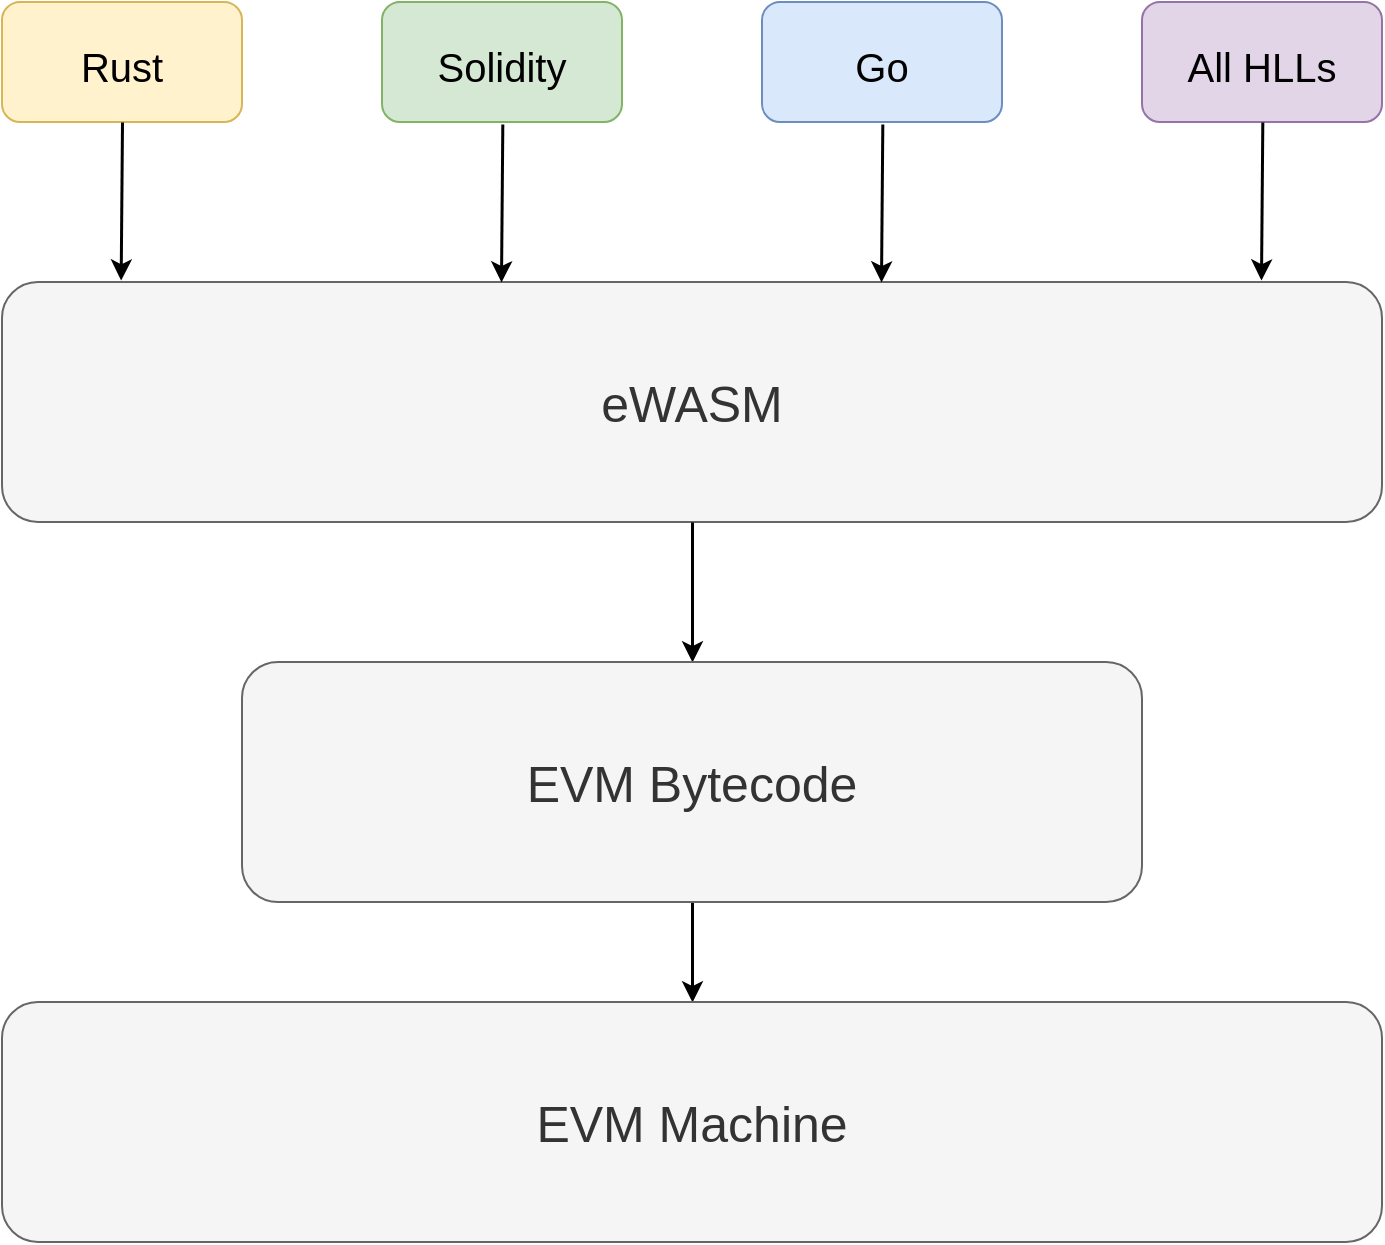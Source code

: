 <mxfile version="20.0.4" type="github">
  <diagram id="6weOOBW8WvJtmMUR40tX" name="Page-1">
    <mxGraphModel dx="1018" dy="659" grid="1" gridSize="10" guides="1" tooltips="1" connect="1" arrows="1" fold="1" page="1" pageScale="1" pageWidth="850" pageHeight="1100" math="0" shadow="0">
      <root>
        <mxCell id="0" />
        <mxCell id="1" parent="0" />
        <mxCell id="3dvKJvV3KhFOjNPK79Kx-1" value="&lt;font style=&quot;font-size: 25px;&quot;&gt;eWASM&lt;/font&gt;" style="rounded=1;whiteSpace=wrap;html=1;fillColor=#f5f5f5;fontColor=#333333;strokeColor=#666666;" vertex="1" parent="1">
          <mxGeometry x="90" y="280" width="690" height="120" as="geometry" />
        </mxCell>
        <mxCell id="3dvKJvV3KhFOjNPK79Kx-2" value="&lt;font style=&quot;font-size: 20px;&quot;&gt;Solidity&lt;/font&gt;" style="rounded=1;whiteSpace=wrap;html=1;fontSize=25;fillColor=#d5e8d4;strokeColor=#82b366;" vertex="1" parent="1">
          <mxGeometry x="280" y="140" width="120" height="60" as="geometry" />
        </mxCell>
        <mxCell id="3dvKJvV3KhFOjNPK79Kx-3" value="&lt;font style=&quot;font-size: 20px;&quot;&gt;Rust&lt;/font&gt;" style="rounded=1;whiteSpace=wrap;html=1;fontSize=25;fillColor=#fff2cc;strokeColor=#d6b656;" vertex="1" parent="1">
          <mxGeometry x="90" y="140" width="120" height="60" as="geometry" />
        </mxCell>
        <mxCell id="3dvKJvV3KhFOjNPK79Kx-4" value="&lt;font style=&quot;font-size: 20px;&quot;&gt;Go&lt;/font&gt;" style="rounded=1;whiteSpace=wrap;html=1;fontSize=25;fillColor=#dae8fc;strokeColor=#6c8ebf;" vertex="1" parent="1">
          <mxGeometry x="470" y="140" width="120" height="60" as="geometry" />
        </mxCell>
        <mxCell id="3dvKJvV3KhFOjNPK79Kx-5" value="&lt;font style=&quot;font-size: 20px;&quot;&gt;All HLLs&lt;/font&gt;" style="rounded=1;whiteSpace=wrap;html=1;fontSize=25;fillColor=#e1d5e7;strokeColor=#9673a6;" vertex="1" parent="1">
          <mxGeometry x="660" y="140" width="120" height="60" as="geometry" />
        </mxCell>
        <mxCell id="3dvKJvV3KhFOjNPK79Kx-7" value="" style="endArrow=classic;html=1;rounded=0;fontSize=20;exitX=0.5;exitY=1;exitDx=0;exitDy=0;entryX=0.086;entryY=-0.008;entryDx=0;entryDy=0;entryPerimeter=0;strokeWidth=1.5;" edge="1" parent="1" source="3dvKJvV3KhFOjNPK79Kx-3" target="3dvKJvV3KhFOjNPK79Kx-1">
          <mxGeometry width="50" height="50" relative="1" as="geometry">
            <mxPoint x="400" y="280" as="sourcePoint" />
            <mxPoint x="450" y="230" as="targetPoint" />
          </mxGeometry>
        </mxCell>
        <mxCell id="3dvKJvV3KhFOjNPK79Kx-8" value="" style="endArrow=classic;html=1;rounded=0;fontSize=20;exitX=0.5;exitY=1;exitDx=0;exitDy=0;entryX=0.086;entryY=-0.008;entryDx=0;entryDy=0;entryPerimeter=0;strokeWidth=1.5;" edge="1" parent="1">
          <mxGeometry width="50" height="50" relative="1" as="geometry">
            <mxPoint x="340.16" y="200.96" as="sourcePoint" />
            <mxPoint x="339.5" y="280.0" as="targetPoint" />
          </mxGeometry>
        </mxCell>
        <mxCell id="3dvKJvV3KhFOjNPK79Kx-9" value="" style="endArrow=classic;html=1;rounded=0;fontSize=20;exitX=0.5;exitY=1;exitDx=0;exitDy=0;entryX=0.086;entryY=-0.008;entryDx=0;entryDy=0;entryPerimeter=0;strokeWidth=1.5;" edge="1" parent="1">
          <mxGeometry width="50" height="50" relative="1" as="geometry">
            <mxPoint x="530.16" y="200.96" as="sourcePoint" />
            <mxPoint x="529.5" y="280.0" as="targetPoint" />
          </mxGeometry>
        </mxCell>
        <mxCell id="3dvKJvV3KhFOjNPK79Kx-10" value="" style="endArrow=classic;html=1;rounded=0;fontSize=20;exitX=0.5;exitY=1;exitDx=0;exitDy=0;entryX=0.086;entryY=-0.008;entryDx=0;entryDy=0;entryPerimeter=0;strokeWidth=1.5;" edge="1" parent="1">
          <mxGeometry width="50" height="50" relative="1" as="geometry">
            <mxPoint x="720.16" y="200" as="sourcePoint" />
            <mxPoint x="719.5" y="279.04" as="targetPoint" />
          </mxGeometry>
        </mxCell>
        <mxCell id="3dvKJvV3KhFOjNPK79Kx-11" value="" style="endArrow=classic;html=1;rounded=0;fontSize=20;strokeWidth=1.5;exitX=0.5;exitY=1;exitDx=0;exitDy=0;entryX=0.5;entryY=0;entryDx=0;entryDy=0;" edge="1" parent="1" source="3dvKJvV3KhFOjNPK79Kx-1" target="3dvKJvV3KhFOjNPK79Kx-12">
          <mxGeometry width="50" height="50" relative="1" as="geometry">
            <mxPoint x="400" y="430" as="sourcePoint" />
            <mxPoint x="435" y="460" as="targetPoint" />
          </mxGeometry>
        </mxCell>
        <mxCell id="3dvKJvV3KhFOjNPK79Kx-17" value="" style="edgeStyle=orthogonalEdgeStyle;rounded=0;orthogonalLoop=1;jettySize=auto;html=1;fontSize=25;strokeWidth=1.5;" edge="1" parent="1" source="3dvKJvV3KhFOjNPK79Kx-12" target="3dvKJvV3KhFOjNPK79Kx-16">
          <mxGeometry relative="1" as="geometry" />
        </mxCell>
        <mxCell id="3dvKJvV3KhFOjNPK79Kx-12" value="&lt;font style=&quot;font-size: 25px;&quot;&gt;EVM Bytecode&lt;/font&gt;" style="rounded=1;whiteSpace=wrap;html=1;fontSize=20;fillColor=#f5f5f5;fontColor=#333333;strokeColor=#666666;" vertex="1" parent="1">
          <mxGeometry x="210" y="470" width="450" height="120" as="geometry" />
        </mxCell>
        <mxCell id="3dvKJvV3KhFOjNPK79Kx-16" value="&lt;font style=&quot;font-size: 25px;&quot;&gt;EVM Machine&lt;/font&gt;" style="rounded=1;whiteSpace=wrap;html=1;fillColor=#f5f5f5;fontColor=#333333;strokeColor=#666666;" vertex="1" parent="1">
          <mxGeometry x="90" y="640" width="690" height="120" as="geometry" />
        </mxCell>
      </root>
    </mxGraphModel>
  </diagram>
</mxfile>
